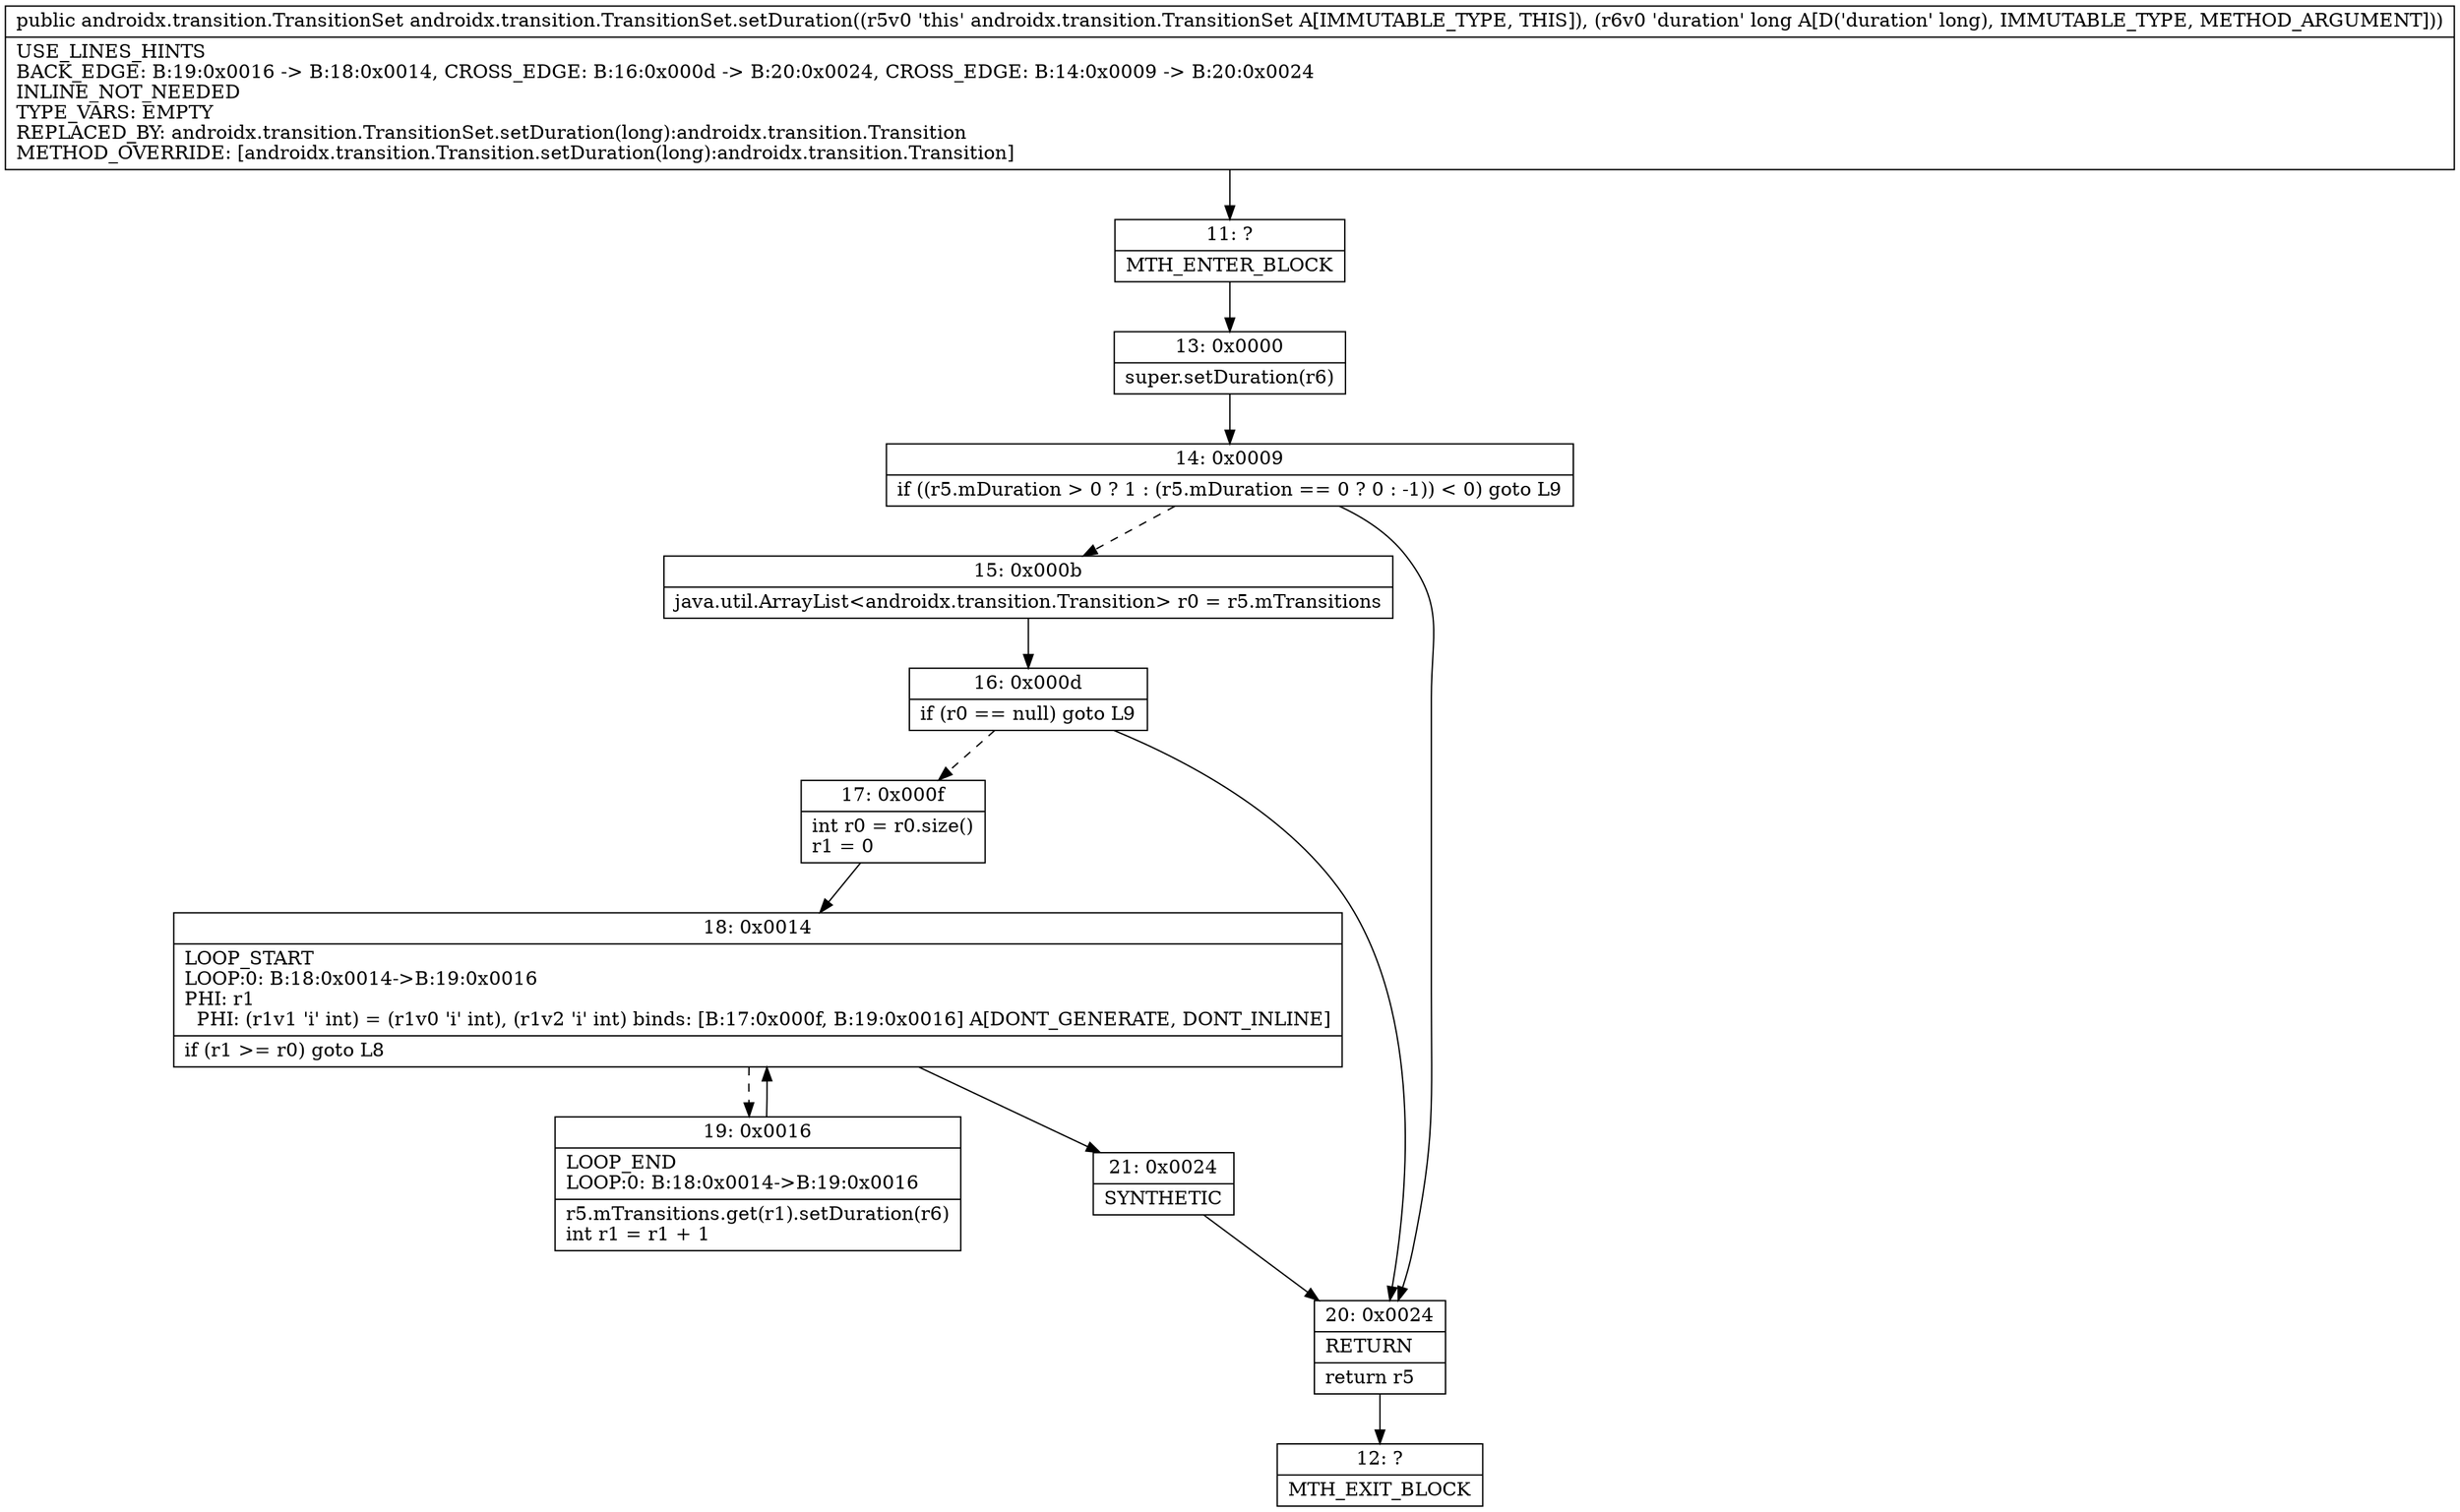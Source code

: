digraph "CFG forandroidx.transition.TransitionSet.setDuration(J)Landroidx\/transition\/TransitionSet;" {
Node_11 [shape=record,label="{11\:\ ?|MTH_ENTER_BLOCK\l}"];
Node_13 [shape=record,label="{13\:\ 0x0000|super.setDuration(r6)\l}"];
Node_14 [shape=record,label="{14\:\ 0x0009|if ((r5.mDuration \> 0 ? 1 : (r5.mDuration == 0 ? 0 : \-1)) \< 0) goto L9\l}"];
Node_15 [shape=record,label="{15\:\ 0x000b|java.util.ArrayList\<androidx.transition.Transition\> r0 = r5.mTransitions\l}"];
Node_16 [shape=record,label="{16\:\ 0x000d|if (r0 == null) goto L9\l}"];
Node_17 [shape=record,label="{17\:\ 0x000f|int r0 = r0.size()\lr1 = 0\l}"];
Node_18 [shape=record,label="{18\:\ 0x0014|LOOP_START\lLOOP:0: B:18:0x0014\-\>B:19:0x0016\lPHI: r1 \l  PHI: (r1v1 'i' int) = (r1v0 'i' int), (r1v2 'i' int) binds: [B:17:0x000f, B:19:0x0016] A[DONT_GENERATE, DONT_INLINE]\l|if (r1 \>= r0) goto L8\l}"];
Node_19 [shape=record,label="{19\:\ 0x0016|LOOP_END\lLOOP:0: B:18:0x0014\-\>B:19:0x0016\l|r5.mTransitions.get(r1).setDuration(r6)\lint r1 = r1 + 1\l}"];
Node_21 [shape=record,label="{21\:\ 0x0024|SYNTHETIC\l}"];
Node_20 [shape=record,label="{20\:\ 0x0024|RETURN\l|return r5\l}"];
Node_12 [shape=record,label="{12\:\ ?|MTH_EXIT_BLOCK\l}"];
MethodNode[shape=record,label="{public androidx.transition.TransitionSet androidx.transition.TransitionSet.setDuration((r5v0 'this' androidx.transition.TransitionSet A[IMMUTABLE_TYPE, THIS]), (r6v0 'duration' long A[D('duration' long), IMMUTABLE_TYPE, METHOD_ARGUMENT]))  | USE_LINES_HINTS\lBACK_EDGE: B:19:0x0016 \-\> B:18:0x0014, CROSS_EDGE: B:16:0x000d \-\> B:20:0x0024, CROSS_EDGE: B:14:0x0009 \-\> B:20:0x0024\lINLINE_NOT_NEEDED\lTYPE_VARS: EMPTY\lREPLACED_BY: androidx.transition.TransitionSet.setDuration(long):androidx.transition.Transition\lMETHOD_OVERRIDE: [androidx.transition.Transition.setDuration(long):androidx.transition.Transition]\l}"];
MethodNode -> Node_11;Node_11 -> Node_13;
Node_13 -> Node_14;
Node_14 -> Node_15[style=dashed];
Node_14 -> Node_20;
Node_15 -> Node_16;
Node_16 -> Node_17[style=dashed];
Node_16 -> Node_20;
Node_17 -> Node_18;
Node_18 -> Node_19[style=dashed];
Node_18 -> Node_21;
Node_19 -> Node_18;
Node_21 -> Node_20;
Node_20 -> Node_12;
}

